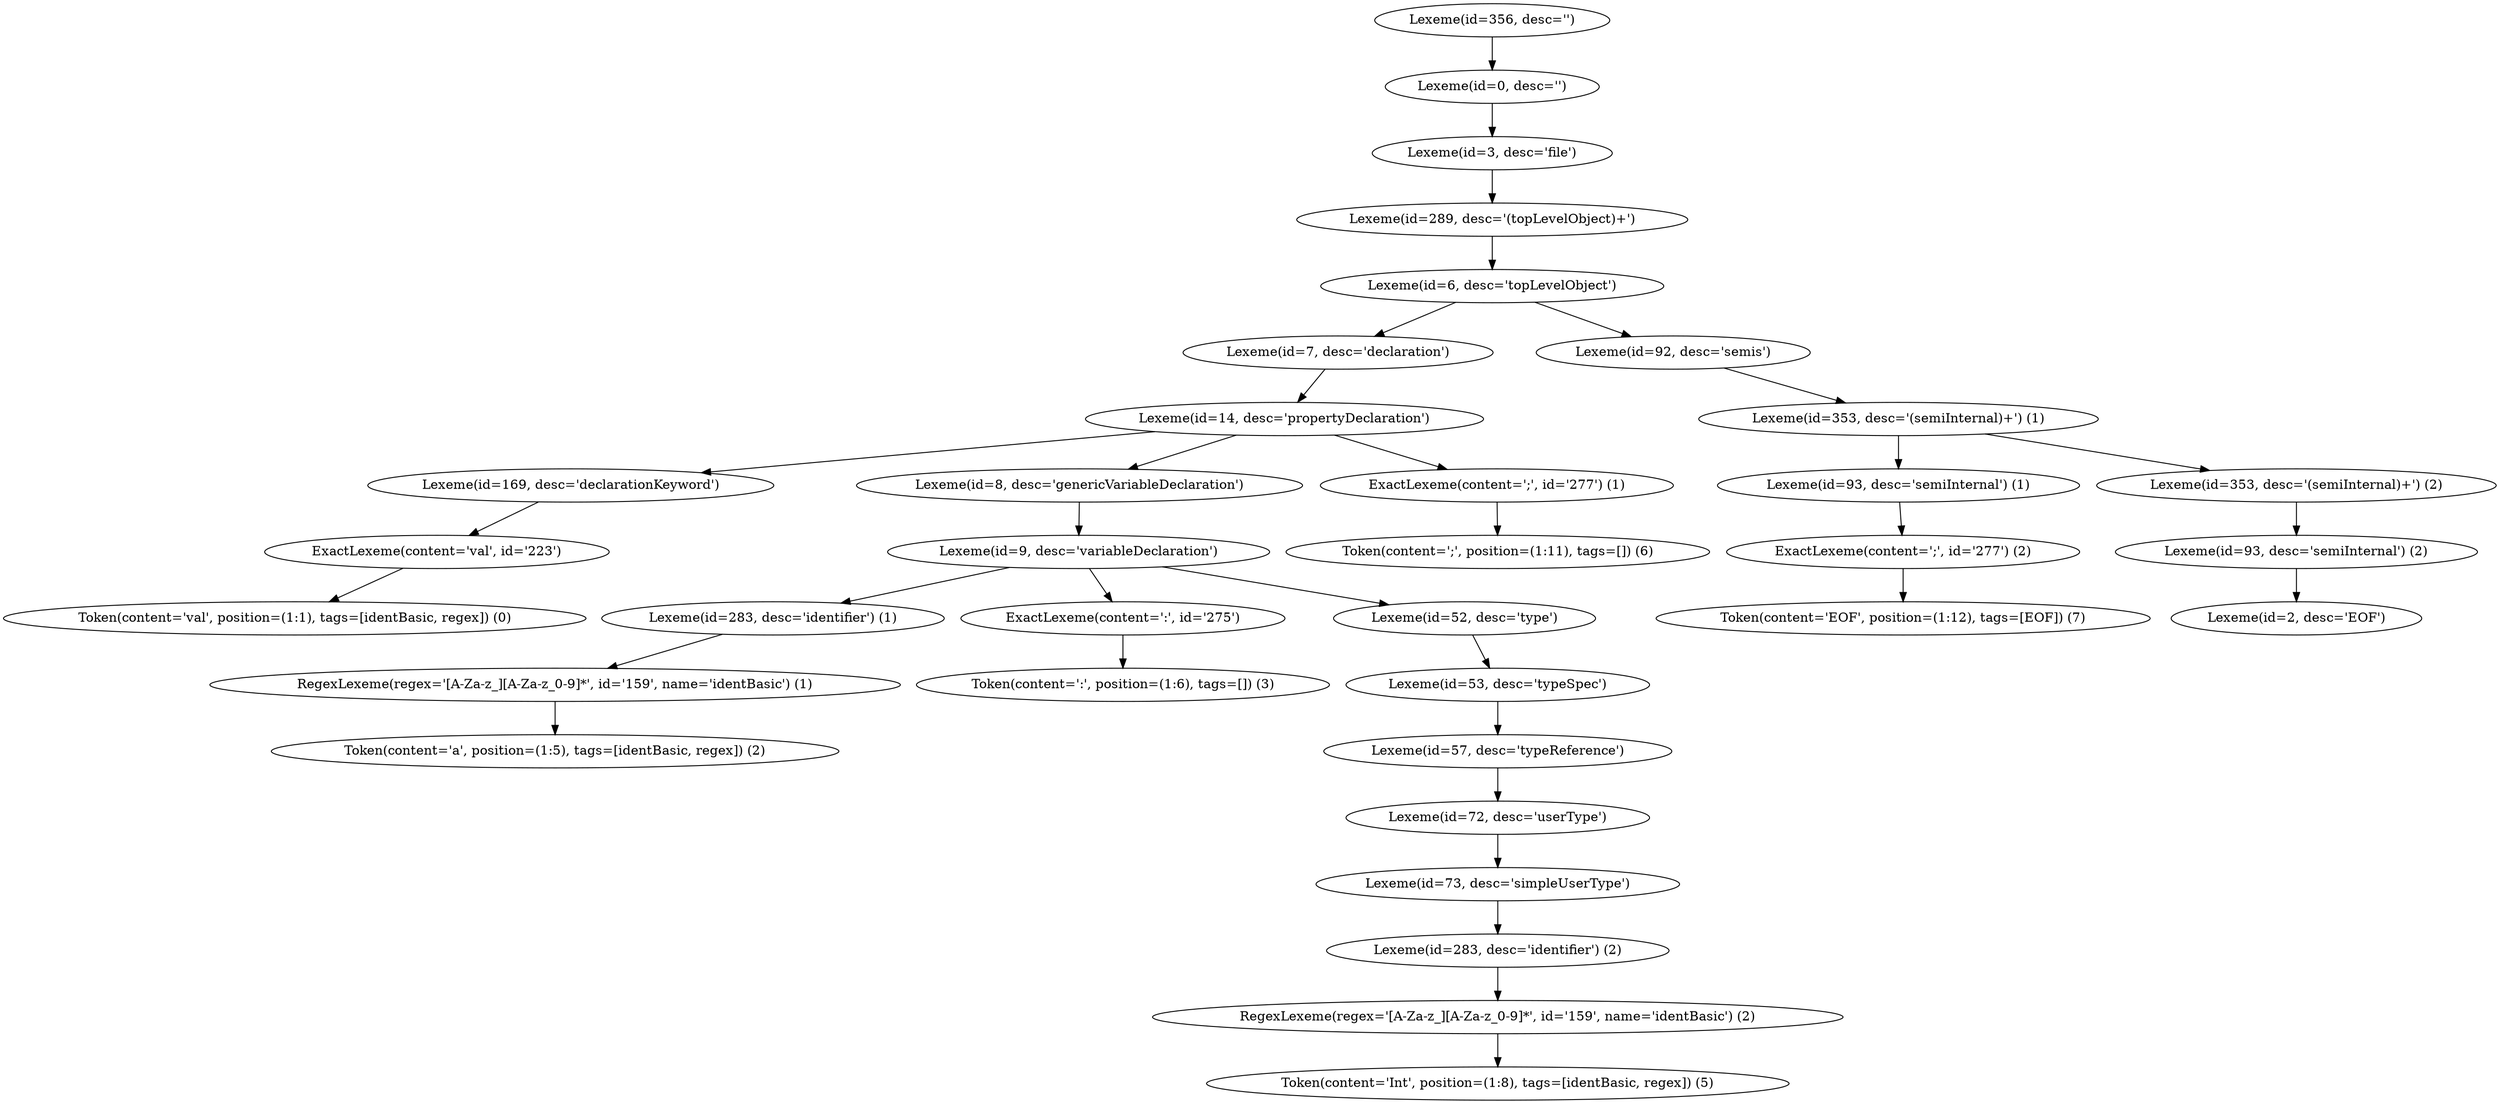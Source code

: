 digraph {
    "Lexeme(id=356, desc='')" -> "Lexeme(id=0, desc='')";
    "Lexeme(id=0, desc='')" -> "Lexeme(id=3, desc='file')";
    "Lexeme(id=3, desc='file')" -> "Lexeme(id=289, desc='(topLevelObject)+')";
    "Lexeme(id=289, desc='(topLevelObject)+')" -> "Lexeme(id=6, desc='topLevelObject')";
    "Lexeme(id=6, desc='topLevelObject')" -> "Lexeme(id=7, desc='declaration')";
    "Lexeme(id=6, desc='topLevelObject')" -> "Lexeme(id=92, desc='semis')";
    "Lexeme(id=7, desc='declaration')" -> "Lexeme(id=14, desc='propertyDeclaration')";
    "Lexeme(id=14, desc='propertyDeclaration')" -> "Lexeme(id=169, desc='declarationKeyword')";
    "Lexeme(id=14, desc='propertyDeclaration')" -> "Lexeme(id=8, desc='genericVariableDeclaration')";
    "Lexeme(id=14, desc='propertyDeclaration')" -> "ExactLexeme(content=';', id='277') (1)";
    "Lexeme(id=169, desc='declarationKeyword')" -> "ExactLexeme(content='val', id='223')";
    "ExactLexeme(content='val', id='223')" -> "Token(content='val', position=(1:1), tags=[identBasic, regex]) (0)";
    "Lexeme(id=8, desc='genericVariableDeclaration')" -> "Lexeme(id=9, desc='variableDeclaration')";
    "Lexeme(id=9, desc='variableDeclaration')" -> "Lexeme(id=283, desc='identifier') (1)";
    "Lexeme(id=9, desc='variableDeclaration')" -> "ExactLexeme(content=':', id='275')";
    "Lexeme(id=9, desc='variableDeclaration')" -> "Lexeme(id=52, desc='type')";
    "Lexeme(id=283, desc='identifier') (1)" -> "RegexLexeme(regex='[A-Za-z_][A-Za-z_0-9]*', id='159', name='identBasic') (1)";
    "RegexLexeme(regex='[A-Za-z_][A-Za-z_0-9]*', id='159', name='identBasic') (1)" -> "Token(content='a', position=(1:5), tags=[identBasic, regex]) (2)";
    "ExactLexeme(content=':', id='275')" -> "Token(content=':', position=(1:6), tags=[]) (3)";
    "Lexeme(id=52, desc='type')" -> "Lexeme(id=53, desc='typeSpec')";
    "Lexeme(id=53, desc='typeSpec')" -> "Lexeme(id=57, desc='typeReference')";
    "Lexeme(id=57, desc='typeReference')" -> "Lexeme(id=72, desc='userType')";
    "Lexeme(id=72, desc='userType')" -> "Lexeme(id=73, desc='simpleUserType')";
    "Lexeme(id=73, desc='simpleUserType')" -> "Lexeme(id=283, desc='identifier') (2)";
    "Lexeme(id=283, desc='identifier') (2)" -> "RegexLexeme(regex='[A-Za-z_][A-Za-z_0-9]*', id='159', name='identBasic') (2)";
    "RegexLexeme(regex='[A-Za-z_][A-Za-z_0-9]*', id='159', name='identBasic') (2)" -> "Token(content='Int', position=(1:8), tags=[identBasic, regex]) (5)";
    "ExactLexeme(content=';', id='277') (1)" -> "Token(content=';', position=(1:11), tags=[]) (6)";
    "Lexeme(id=92, desc='semis')" -> "Lexeme(id=353, desc='(semiInternal)+') (1)";
    "Lexeme(id=353, desc='(semiInternal)+') (1)" -> "Lexeme(id=93, desc='semiInternal') (1)";
    "Lexeme(id=353, desc='(semiInternal)+') (1)" -> "Lexeme(id=353, desc='(semiInternal)+') (2)";
    "Lexeme(id=93, desc='semiInternal') (1)" -> "ExactLexeme(content=';', id='277') (2)";
    "ExactLexeme(content=';', id='277') (2)" -> "Token(content='EOF', position=(1:12), tags=[EOF]) (7)";
    "Lexeme(id=353, desc='(semiInternal)+') (2)" -> "Lexeme(id=93, desc='semiInternal') (2)";
    "Lexeme(id=93, desc='semiInternal') (2)" -> "Lexeme(id=2, desc='EOF')";
}